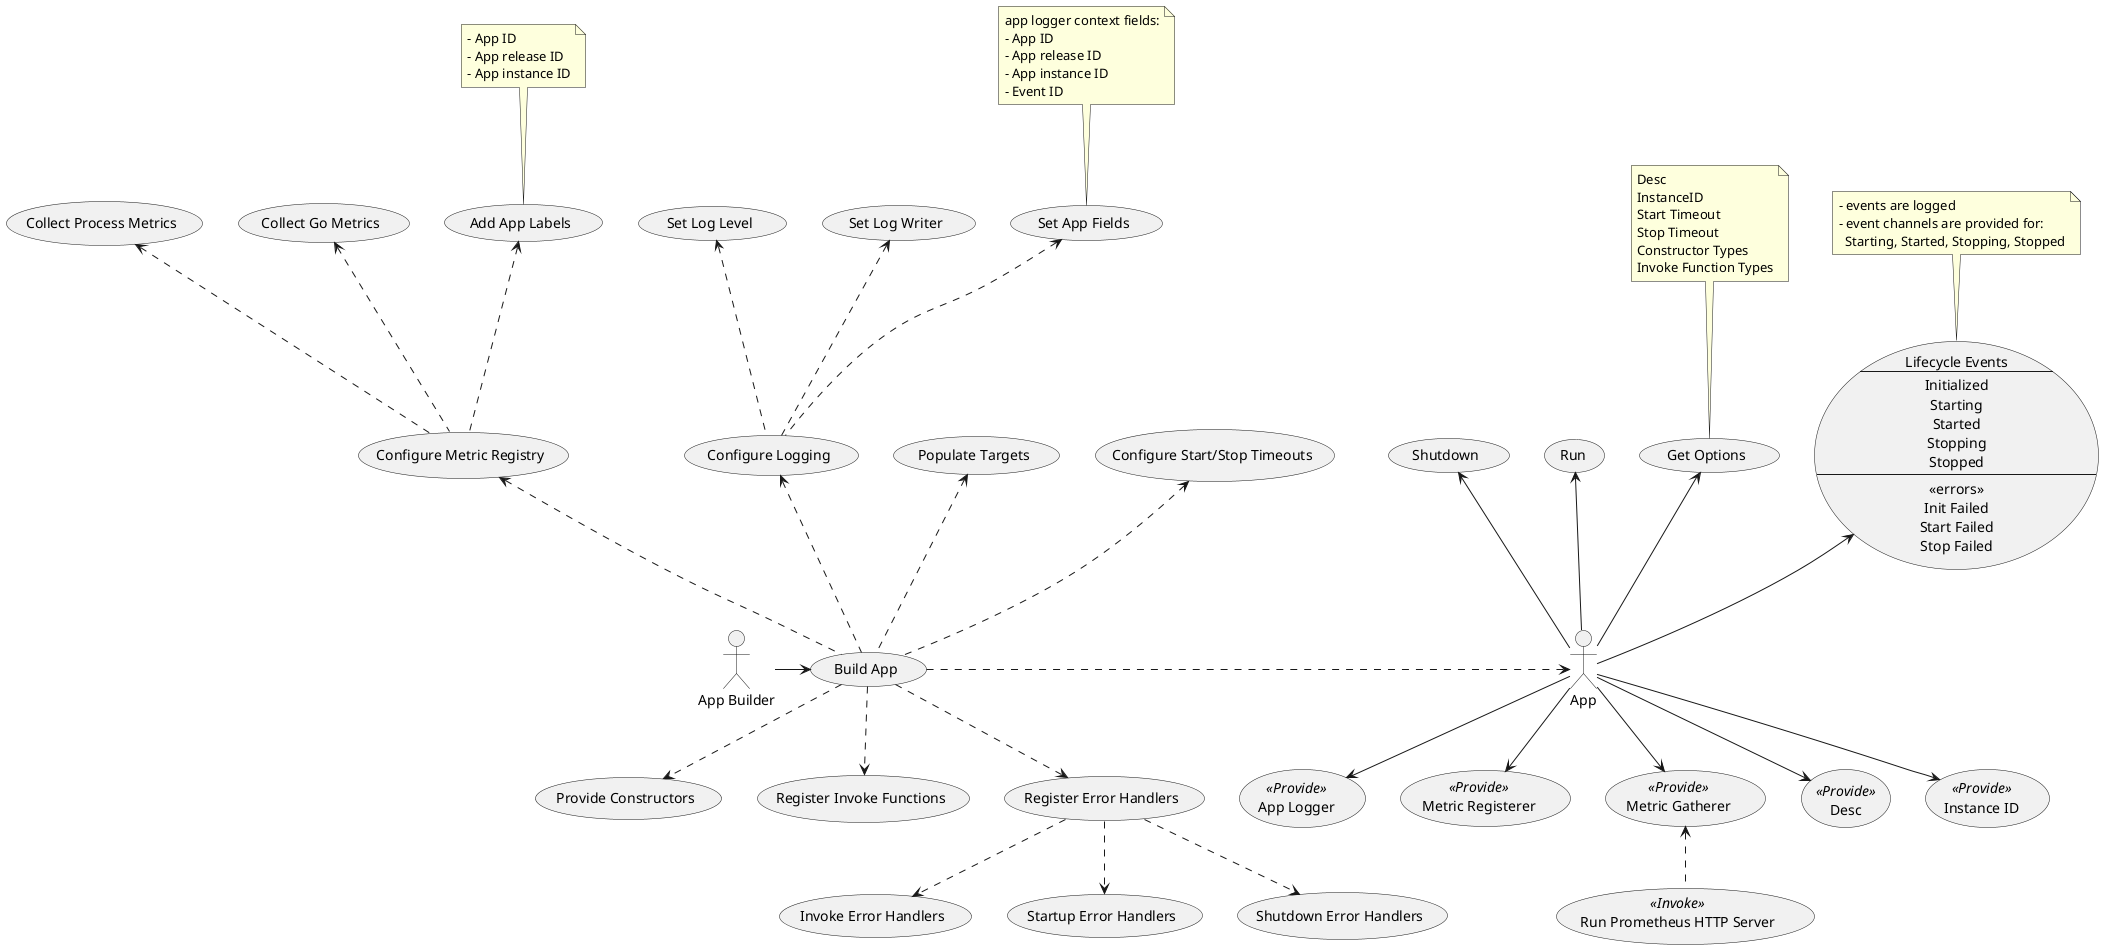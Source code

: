 @startuml
:App Builder: as Builder
actor App

(Build App) as (Build)
(Provide Constructors) as (Provide)
(Register Invoke Functions) as (Invoke)

(Register Error Handlers) as (ErrorHandlers)
(Invoke Error Handlers) as (InvokeErrorHandlers)
(Startup Error Handlers) as (StartupErrorHandlers)
(Shutdown Error Handlers) as (ShutdownErrorHandlers)

(Populate Targets) as (Populate)

(Configure Logging) as (Logging)
(Set Log Writer) as (LogWriter)
(Set Log Level) as (LogLevel)
(Set App Fields) as (LoggerAppFields)

note top
app logger context fields:
- App ID
- App release ID
- App instance ID
- Event ID
end note

(Configure Metric Registry) as (Metrics)
(Collect Go Metrics) as (GoCollector)
(Collect Process Metrics) as (ProcessCollector)
(Add App Labels) as (MetricAppLabels)

note top
- App ID
- App release ID
- App instance ID
end note

(Configure Start/Stop Timeouts) as (Timeouts)

Builder -> Build
Build ..> Provide
Build ..> Invoke
Build ..> ErrorHandlers
ErrorHandlers ..> InvokeErrorHandlers
ErrorHandlers ..> StartupErrorHandlers
ErrorHandlers ..> ShutdownErrorHandlers
Build .up.> Populate

Build .up.> Logging
Logging .up.> LogWriter
Logging .up.> LogLevel
Logging .up.> LoggerAppFields

Build .up.> Metrics
Metrics .up.> GoCollector
Metrics .up.> ProcessCollector
Metrics .up.> MetricAppLabels

Build .up.> Timeouts

Build .> App

(Desc) as (Desc) << Provide >>
(Instance ID) as (InstanceID) << Provide >>
(App Logger) as (AppLogger) << Provide >>

(Metric Registerer) as (MetricRegistry) << Provide >>
(Metric Gatherer) as (MetricGatherer) << Provide >>
(Run Prometheus HTTP Server) as (RunPrometheusHTTPServer) << Invoke >>

RunPrometheusHTTPServer .up.> MetricGatherer

(Run)
(Shutdown)
usecase Lifecycle as "
Lifecycle Events
---
Initialized
Starting
Started
Stopping
Stopped
---
<<errors>>
Init Failed
Start Failed
Stop Failed
"

note top
- events are logged
- event channels are provided for:
  Starting, Started, Stopping, Stopped
end note

(Get Options) as (Options)

note top
Desc
InstanceID
Start Timeout
Stop Timeout
Constructor Types
Invoke Function Types
end note

App --> Desc
App --> InstanceID
App --> AppLogger
App --> MetricRegistry
App --> MetricGatherer
App -up-> Options
App -up-> Run
App -up-> Shutdown
App -up-> Lifecycle

@enduml